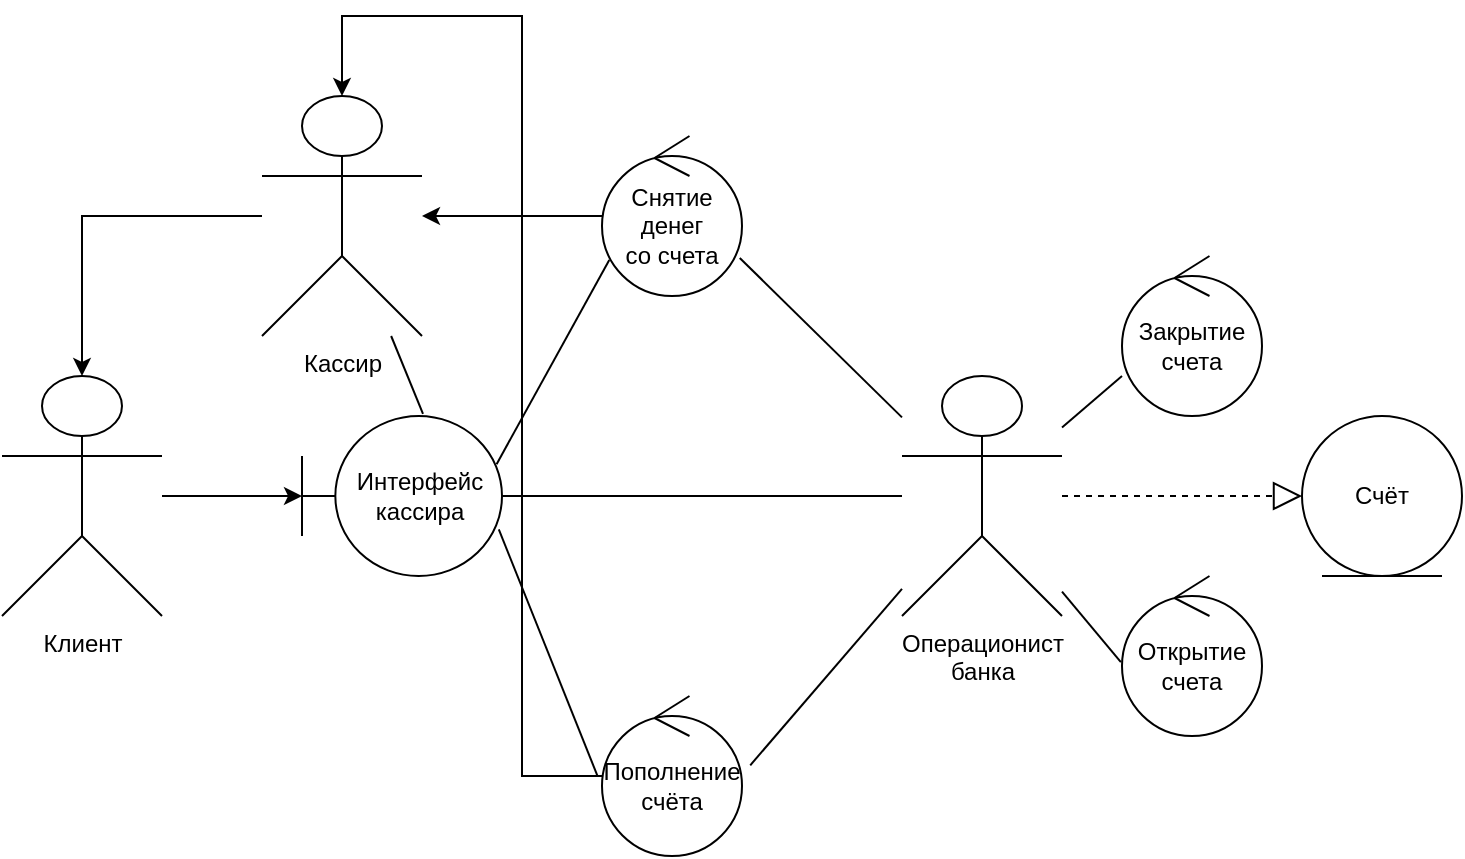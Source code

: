 <mxfile version="20.8.23" type="github">
  <diagram name="Страница 1" id="e0riKcz3EJ9HqaCx23IU">
    <mxGraphModel dx="1509" dy="838" grid="1" gridSize="10" guides="1" tooltips="1" connect="1" arrows="1" fold="1" page="1" pageScale="1" pageWidth="827" pageHeight="1169" math="0" shadow="0">
      <root>
        <mxCell id="0" />
        <mxCell id="1" parent="0" />
        <mxCell id="-jDBl9v7VWz0XHDINQXF-17" value="" style="edgeStyle=orthogonalEdgeStyle;rounded=0;orthogonalLoop=1;jettySize=auto;html=1;" edge="1" parent="1" source="-jDBl9v7VWz0XHDINQXF-6" target="-jDBl9v7VWz0XHDINQXF-16">
          <mxGeometry relative="1" as="geometry" />
        </mxCell>
        <mxCell id="-jDBl9v7VWz0XHDINQXF-6" value="Клиент" style="shape=umlActor;verticalLabelPosition=bottom;verticalAlign=top;html=1;outlineConnect=0;" vertex="1" parent="1">
          <mxGeometry x="70" y="460" width="80" height="120" as="geometry" />
        </mxCell>
        <mxCell id="-jDBl9v7VWz0XHDINQXF-8" value="Счёт" style="ellipse;shape=umlEntity;whiteSpace=wrap;html=1;" vertex="1" parent="1">
          <mxGeometry x="720" y="480" width="80" height="80" as="geometry" />
        </mxCell>
        <mxCell id="-jDBl9v7VWz0XHDINQXF-10" value="Операционист&lt;br&gt;банка" style="shape=umlActor;verticalLabelPosition=bottom;verticalAlign=top;html=1;" vertex="1" parent="1">
          <mxGeometry x="520" y="460" width="80" height="120" as="geometry" />
        </mxCell>
        <mxCell id="-jDBl9v7VWz0XHDINQXF-37" style="edgeStyle=orthogonalEdgeStyle;rounded=0;orthogonalLoop=1;jettySize=auto;html=1;entryX=0.5;entryY=0;entryDx=0;entryDy=0;entryPerimeter=0;" edge="1" parent="1" source="-jDBl9v7VWz0XHDINQXF-11" target="-jDBl9v7VWz0XHDINQXF-6">
          <mxGeometry relative="1" as="geometry" />
        </mxCell>
        <mxCell id="-jDBl9v7VWz0XHDINQXF-11" value="Кассир" style="shape=umlActor;verticalLabelPosition=bottom;verticalAlign=top;html=1;" vertex="1" parent="1">
          <mxGeometry x="200" y="320" width="80" height="120" as="geometry" />
        </mxCell>
        <mxCell id="-jDBl9v7VWz0XHDINQXF-14" value="Открытие&lt;br&gt;счета" style="ellipse;shape=umlControl;whiteSpace=wrap;html=1;" vertex="1" parent="1">
          <mxGeometry x="630" y="560" width="70" height="80" as="geometry" />
        </mxCell>
        <mxCell id="-jDBl9v7VWz0XHDINQXF-16" value="Интерфейс&lt;br&gt;кассира" style="shape=umlBoundary;whiteSpace=wrap;html=1;" vertex="1" parent="1">
          <mxGeometry x="220" y="480" width="100" height="80" as="geometry" />
        </mxCell>
        <mxCell id="-jDBl9v7VWz0XHDINQXF-38" style="edgeStyle=orthogonalEdgeStyle;rounded=0;orthogonalLoop=1;jettySize=auto;html=1;" edge="1" parent="1" source="-jDBl9v7VWz0XHDINQXF-19" target="-jDBl9v7VWz0XHDINQXF-11">
          <mxGeometry relative="1" as="geometry" />
        </mxCell>
        <mxCell id="-jDBl9v7VWz0XHDINQXF-19" value="Снятие&lt;br&gt;денег&lt;br&gt;со счета" style="ellipse;shape=umlControl;whiteSpace=wrap;html=1;" vertex="1" parent="1">
          <mxGeometry x="370" y="340" width="70" height="80" as="geometry" />
        </mxCell>
        <mxCell id="-jDBl9v7VWz0XHDINQXF-20" value="Закрытие счета" style="ellipse;shape=umlControl;whiteSpace=wrap;html=1;" vertex="1" parent="1">
          <mxGeometry x="630" y="400" width="70" height="80" as="geometry" />
        </mxCell>
        <mxCell id="-jDBl9v7VWz0XHDINQXF-26" value="" style="endArrow=none;html=1;rounded=0;exitX=0.973;exitY=0.301;exitDx=0;exitDy=0;exitPerimeter=0;entryX=0.052;entryY=0.775;entryDx=0;entryDy=0;entryPerimeter=0;" edge="1" parent="1" source="-jDBl9v7VWz0XHDINQXF-16" target="-jDBl9v7VWz0XHDINQXF-19">
          <mxGeometry width="50" height="50" relative="1" as="geometry">
            <mxPoint x="510" y="540" as="sourcePoint" />
            <mxPoint x="360" y="470" as="targetPoint" />
          </mxGeometry>
        </mxCell>
        <mxCell id="-jDBl9v7VWz0XHDINQXF-27" value="" style="endArrow=none;html=1;rounded=0;exitX=1;exitY=0.5;exitDx=0;exitDy=0;exitPerimeter=0;" edge="1" parent="1" source="-jDBl9v7VWz0XHDINQXF-16" target="-jDBl9v7VWz0XHDINQXF-10">
          <mxGeometry width="50" height="50" relative="1" as="geometry">
            <mxPoint x="307" y="550" as="sourcePoint" />
            <mxPoint x="380" y="580" as="targetPoint" />
          </mxGeometry>
        </mxCell>
        <mxCell id="-jDBl9v7VWz0XHDINQXF-41" style="edgeStyle=orthogonalEdgeStyle;rounded=0;orthogonalLoop=1;jettySize=auto;html=1;entryX=0.5;entryY=0;entryDx=0;entryDy=0;entryPerimeter=0;" edge="1" parent="1" source="-jDBl9v7VWz0XHDINQXF-28" target="-jDBl9v7VWz0XHDINQXF-11">
          <mxGeometry relative="1" as="geometry">
            <Array as="points">
              <mxPoint x="330" y="660" />
              <mxPoint x="330" y="280" />
              <mxPoint x="240" y="280" />
            </Array>
          </mxGeometry>
        </mxCell>
        <mxCell id="-jDBl9v7VWz0XHDINQXF-28" value="Пополнение&lt;br&gt;счёта" style="ellipse;shape=umlControl;whiteSpace=wrap;html=1;" vertex="1" parent="1">
          <mxGeometry x="370" y="620" width="70" height="80" as="geometry" />
        </mxCell>
        <mxCell id="-jDBl9v7VWz0XHDINQXF-29" value="" style="endArrow=none;html=1;rounded=0;exitX=0.984;exitY=0.709;exitDx=0;exitDy=0;exitPerimeter=0;entryX=-0.031;entryY=0.502;entryDx=0;entryDy=0;entryPerimeter=0;" edge="1" parent="1" source="-jDBl9v7VWz0XHDINQXF-16" target="-jDBl9v7VWz0XHDINQXF-28">
          <mxGeometry width="50" height="50" relative="1" as="geometry">
            <mxPoint x="510" y="540" as="sourcePoint" />
            <mxPoint x="560" y="490" as="targetPoint" />
          </mxGeometry>
        </mxCell>
        <mxCell id="-jDBl9v7VWz0XHDINQXF-31" value="" style="endArrow=none;html=1;rounded=0;entryX=1.059;entryY=0.433;entryDx=0;entryDy=0;entryPerimeter=0;" edge="1" parent="1" source="-jDBl9v7VWz0XHDINQXF-10" target="-jDBl9v7VWz0XHDINQXF-28">
          <mxGeometry width="50" height="50" relative="1" as="geometry">
            <mxPoint x="510" y="540" as="sourcePoint" />
            <mxPoint x="560" y="490" as="targetPoint" />
          </mxGeometry>
        </mxCell>
        <mxCell id="-jDBl9v7VWz0XHDINQXF-32" value="" style="endArrow=none;html=1;rounded=0;entryX=0.984;entryY=0.762;entryDx=0;entryDy=0;entryPerimeter=0;" edge="1" parent="1" source="-jDBl9v7VWz0XHDINQXF-10" target="-jDBl9v7VWz0XHDINQXF-19">
          <mxGeometry width="50" height="50" relative="1" as="geometry">
            <mxPoint x="510" y="540" as="sourcePoint" />
            <mxPoint x="560" y="490" as="targetPoint" />
          </mxGeometry>
        </mxCell>
        <mxCell id="-jDBl9v7VWz0XHDINQXF-33" value="" style="endArrow=none;html=1;rounded=0;exitX=0;exitY=0.75;exitDx=0;exitDy=0;exitPerimeter=0;" edge="1" parent="1" source="-jDBl9v7VWz0XHDINQXF-20" target="-jDBl9v7VWz0XHDINQXF-10">
          <mxGeometry width="50" height="50" relative="1" as="geometry">
            <mxPoint x="510" y="640" as="sourcePoint" />
            <mxPoint x="540" y="630" as="targetPoint" />
          </mxGeometry>
        </mxCell>
        <mxCell id="-jDBl9v7VWz0XHDINQXF-34" value="" style="endArrow=none;html=1;rounded=0;entryX=-0.008;entryY=0.538;entryDx=0;entryDy=0;entryPerimeter=0;" edge="1" parent="1" source="-jDBl9v7VWz0XHDINQXF-10" target="-jDBl9v7VWz0XHDINQXF-14">
          <mxGeometry width="50" height="50" relative="1" as="geometry">
            <mxPoint x="510" y="640" as="sourcePoint" />
            <mxPoint x="560" y="590" as="targetPoint" />
          </mxGeometry>
        </mxCell>
        <mxCell id="-jDBl9v7VWz0XHDINQXF-35" value="" style="endArrow=none;html=1;rounded=0;entryX=0.605;entryY=-0.014;entryDx=0;entryDy=0;entryPerimeter=0;" edge="1" parent="1" source="-jDBl9v7VWz0XHDINQXF-11" target="-jDBl9v7VWz0XHDINQXF-16">
          <mxGeometry width="50" height="50" relative="1" as="geometry">
            <mxPoint x="180" y="450" as="sourcePoint" />
            <mxPoint x="280" y="610" as="targetPoint" />
          </mxGeometry>
        </mxCell>
        <mxCell id="-jDBl9v7VWz0XHDINQXF-39" value="" style="endArrow=block;dashed=1;endFill=0;endSize=12;html=1;rounded=0;entryX=0;entryY=0.5;entryDx=0;entryDy=0;" edge="1" parent="1" source="-jDBl9v7VWz0XHDINQXF-10" target="-jDBl9v7VWz0XHDINQXF-8">
          <mxGeometry width="160" relative="1" as="geometry">
            <mxPoint x="460" y="620" as="sourcePoint" />
            <mxPoint x="700" y="490" as="targetPoint" />
          </mxGeometry>
        </mxCell>
      </root>
    </mxGraphModel>
  </diagram>
</mxfile>

